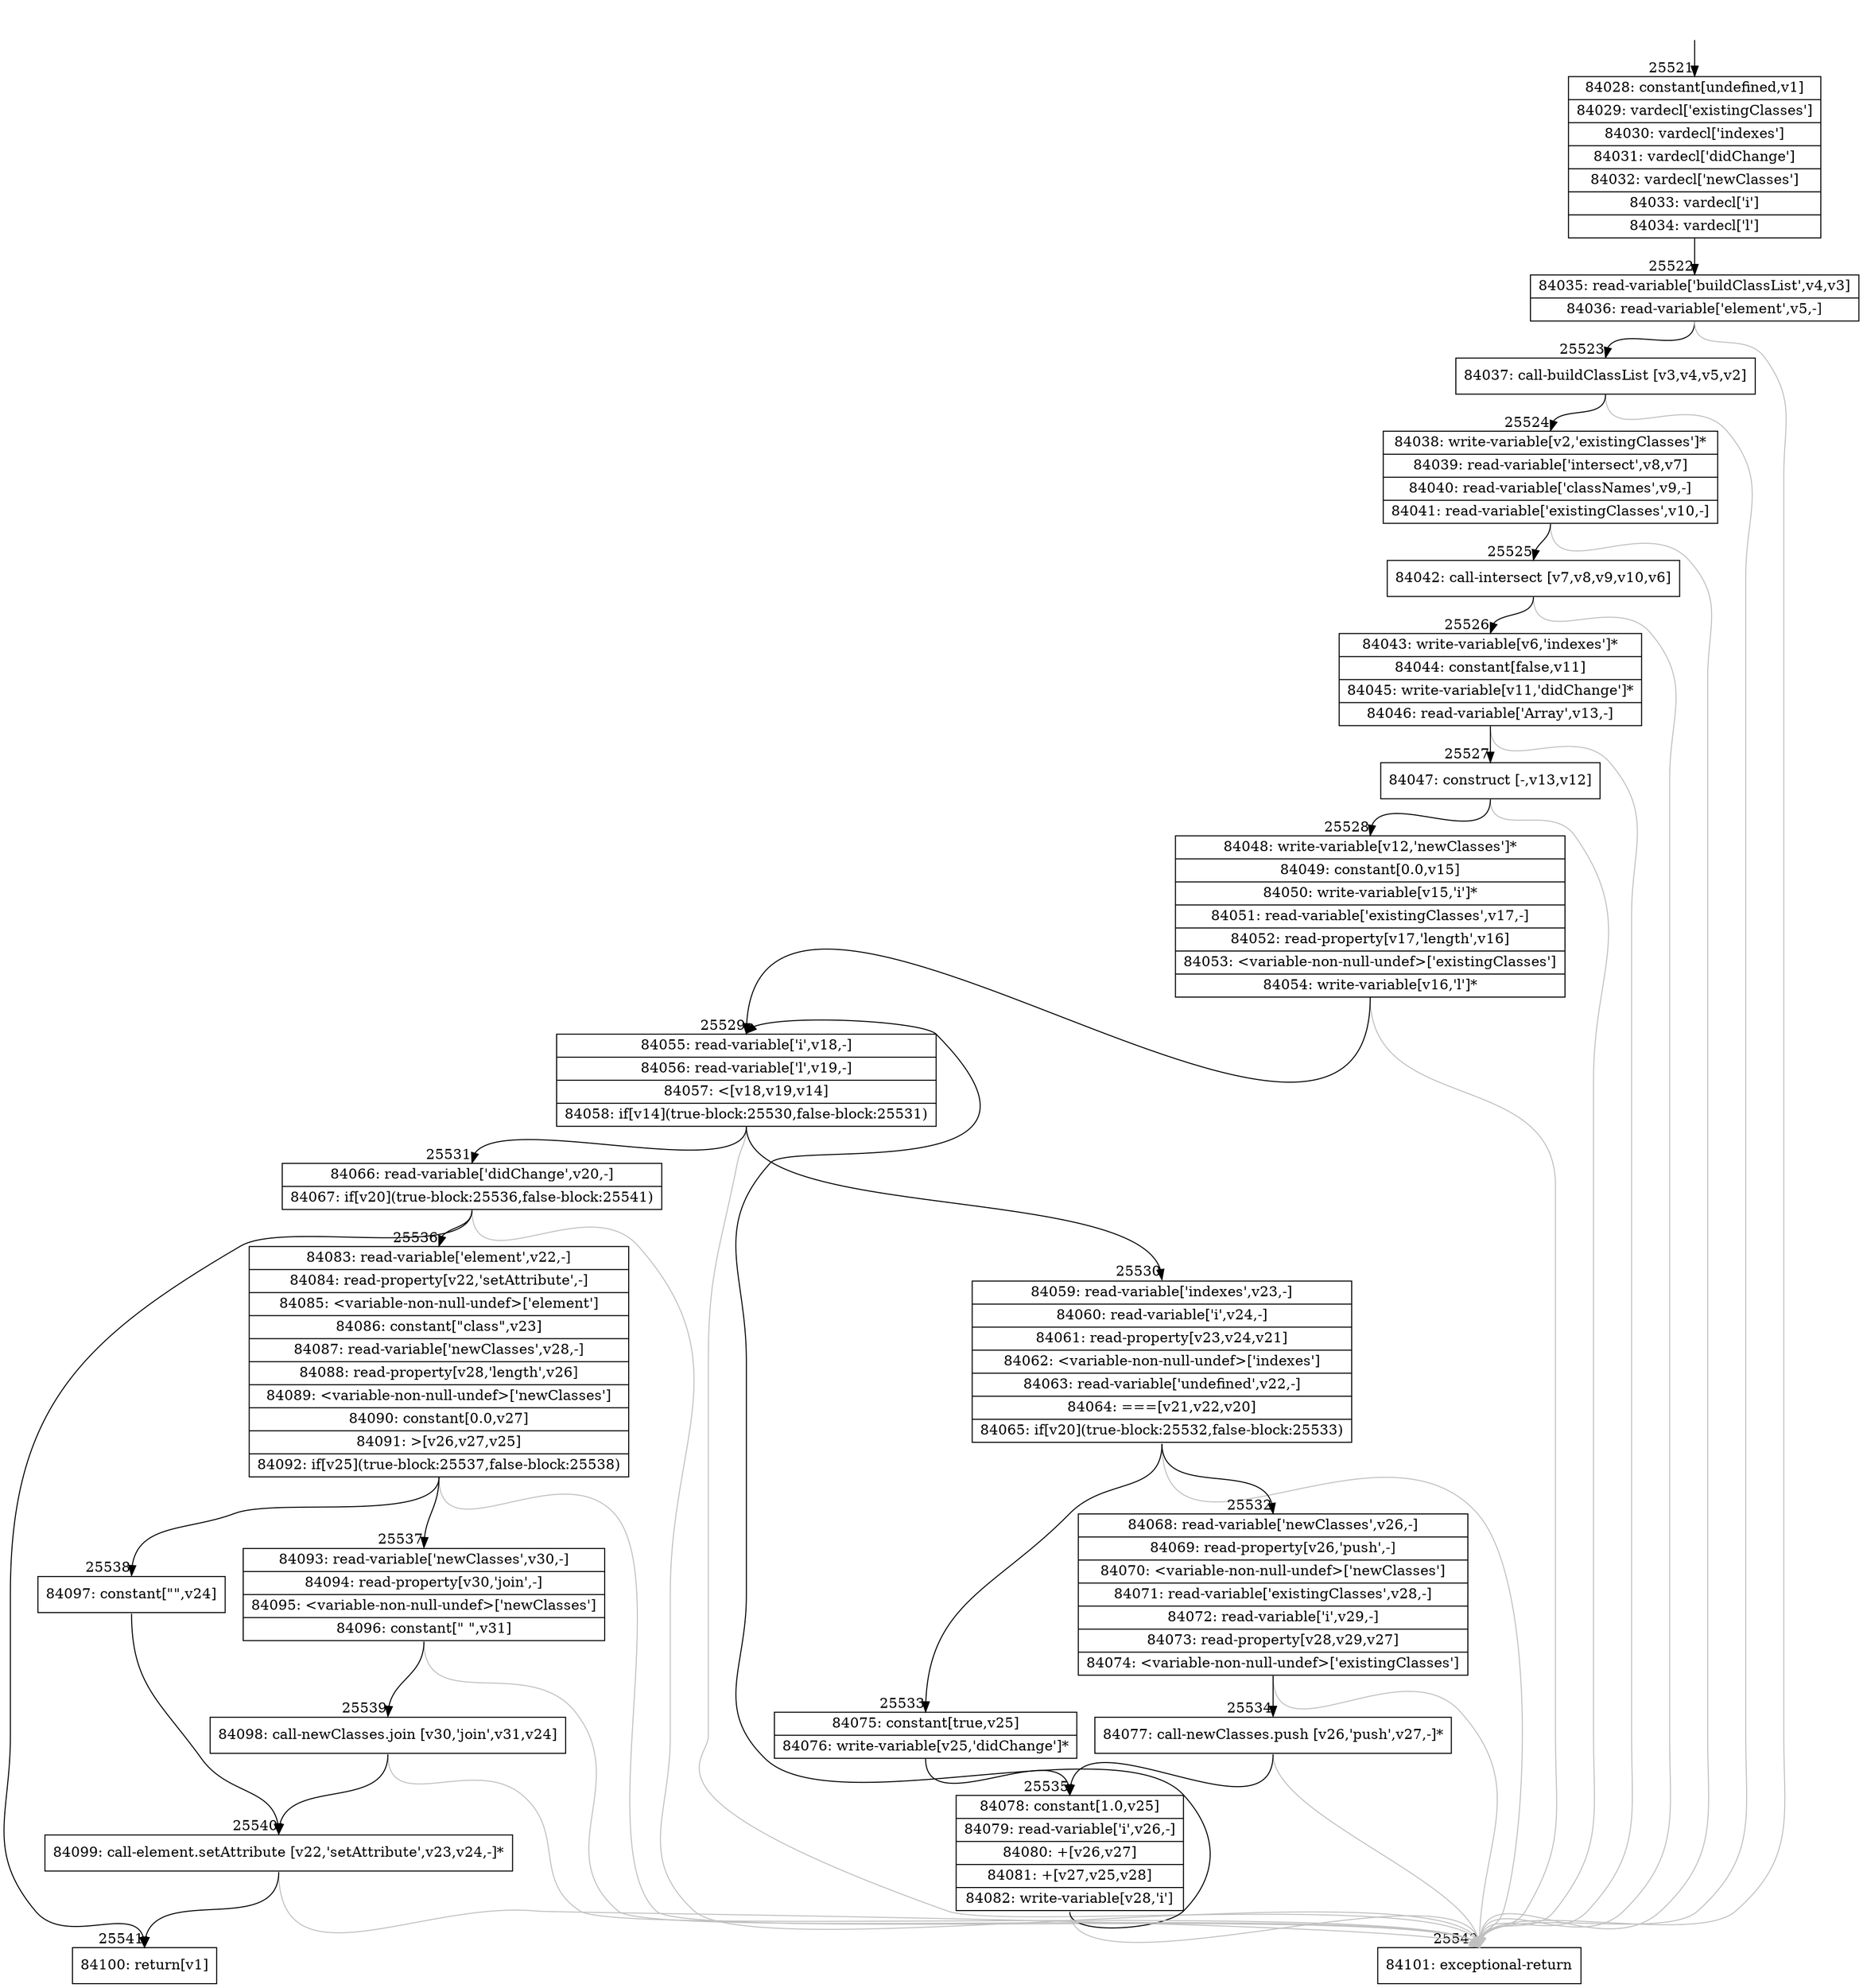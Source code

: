 digraph {
rankdir="TD"
BB_entry2238[shape=none,label=""];
BB_entry2238 -> BB25521 [tailport=s, headport=n, headlabel="    25521"]
BB25521 [shape=record label="{84028: constant[undefined,v1]|84029: vardecl['existingClasses']|84030: vardecl['indexes']|84031: vardecl['didChange']|84032: vardecl['newClasses']|84033: vardecl['i']|84034: vardecl['l']}" ] 
BB25521 -> BB25522 [tailport=s, headport=n, headlabel="      25522"]
BB25522 [shape=record label="{84035: read-variable['buildClassList',v4,v3]|84036: read-variable['element',v5,-]}" ] 
BB25522 -> BB25523 [tailport=s, headport=n, headlabel="      25523"]
BB25522 -> BB25542 [tailport=s, headport=n, color=gray, headlabel="      25542"]
BB25523 [shape=record label="{84037: call-buildClassList [v3,v4,v5,v2]}" ] 
BB25523 -> BB25524 [tailport=s, headport=n, headlabel="      25524"]
BB25523 -> BB25542 [tailport=s, headport=n, color=gray]
BB25524 [shape=record label="{84038: write-variable[v2,'existingClasses']*|84039: read-variable['intersect',v8,v7]|84040: read-variable['classNames',v9,-]|84041: read-variable['existingClasses',v10,-]}" ] 
BB25524 -> BB25525 [tailport=s, headport=n, headlabel="      25525"]
BB25524 -> BB25542 [tailport=s, headport=n, color=gray]
BB25525 [shape=record label="{84042: call-intersect [v7,v8,v9,v10,v6]}" ] 
BB25525 -> BB25526 [tailport=s, headport=n, headlabel="      25526"]
BB25525 -> BB25542 [tailport=s, headport=n, color=gray]
BB25526 [shape=record label="{84043: write-variable[v6,'indexes']*|84044: constant[false,v11]|84045: write-variable[v11,'didChange']*|84046: read-variable['Array',v13,-]}" ] 
BB25526 -> BB25527 [tailport=s, headport=n, headlabel="      25527"]
BB25526 -> BB25542 [tailport=s, headport=n, color=gray]
BB25527 [shape=record label="{84047: construct [-,v13,v12]}" ] 
BB25527 -> BB25528 [tailport=s, headport=n, headlabel="      25528"]
BB25527 -> BB25542 [tailport=s, headport=n, color=gray]
BB25528 [shape=record label="{84048: write-variable[v12,'newClasses']*|84049: constant[0.0,v15]|84050: write-variable[v15,'i']*|84051: read-variable['existingClasses',v17,-]|84052: read-property[v17,'length',v16]|84053: \<variable-non-null-undef\>['existingClasses']|84054: write-variable[v16,'l']*}" ] 
BB25528 -> BB25529 [tailport=s, headport=n, headlabel="      25529"]
BB25528 -> BB25542 [tailport=s, headport=n, color=gray]
BB25529 [shape=record label="{84055: read-variable['i',v18,-]|84056: read-variable['l',v19,-]|84057: \<[v18,v19,v14]|84058: if[v14](true-block:25530,false-block:25531)}" ] 
BB25529 -> BB25530 [tailport=s, headport=n, headlabel="      25530"]
BB25529 -> BB25531 [tailport=s, headport=n, headlabel="      25531"]
BB25529 -> BB25542 [tailport=s, headport=n, color=gray]
BB25530 [shape=record label="{84059: read-variable['indexes',v23,-]|84060: read-variable['i',v24,-]|84061: read-property[v23,v24,v21]|84062: \<variable-non-null-undef\>['indexes']|84063: read-variable['undefined',v22,-]|84064: ===[v21,v22,v20]|84065: if[v20](true-block:25532,false-block:25533)}" ] 
BB25530 -> BB25532 [tailport=s, headport=n, headlabel="      25532"]
BB25530 -> BB25533 [tailport=s, headport=n, headlabel="      25533"]
BB25530 -> BB25542 [tailport=s, headport=n, color=gray]
BB25531 [shape=record label="{84066: read-variable['didChange',v20,-]|84067: if[v20](true-block:25536,false-block:25541)}" ] 
BB25531 -> BB25536 [tailport=s, headport=n, headlabel="      25536"]
BB25531 -> BB25541 [tailport=s, headport=n, headlabel="      25541"]
BB25531 -> BB25542 [tailport=s, headport=n, color=gray]
BB25532 [shape=record label="{84068: read-variable['newClasses',v26,-]|84069: read-property[v26,'push',-]|84070: \<variable-non-null-undef\>['newClasses']|84071: read-variable['existingClasses',v28,-]|84072: read-variable['i',v29,-]|84073: read-property[v28,v29,v27]|84074: \<variable-non-null-undef\>['existingClasses']}" ] 
BB25532 -> BB25534 [tailport=s, headport=n, headlabel="      25534"]
BB25532 -> BB25542 [tailport=s, headport=n, color=gray]
BB25533 [shape=record label="{84075: constant[true,v25]|84076: write-variable[v25,'didChange']*}" ] 
BB25533 -> BB25535 [tailport=s, headport=n, headlabel="      25535"]
BB25534 [shape=record label="{84077: call-newClasses.push [v26,'push',v27,-]*}" ] 
BB25534 -> BB25535 [tailport=s, headport=n]
BB25534 -> BB25542 [tailport=s, headport=n, color=gray]
BB25535 [shape=record label="{84078: constant[1.0,v25]|84079: read-variable['i',v26,-]|84080: +[v26,v27]|84081: +[v27,v25,v28]|84082: write-variable[v28,'i']}" ] 
BB25535 -> BB25529 [tailport=s, headport=n]
BB25535 -> BB25542 [tailport=s, headport=n, color=gray]
BB25536 [shape=record label="{84083: read-variable['element',v22,-]|84084: read-property[v22,'setAttribute',-]|84085: \<variable-non-null-undef\>['element']|84086: constant[\"class\",v23]|84087: read-variable['newClasses',v28,-]|84088: read-property[v28,'length',v26]|84089: \<variable-non-null-undef\>['newClasses']|84090: constant[0.0,v27]|84091: \>[v26,v27,v25]|84092: if[v25](true-block:25537,false-block:25538)}" ] 
BB25536 -> BB25537 [tailport=s, headport=n, headlabel="      25537"]
BB25536 -> BB25538 [tailport=s, headport=n, headlabel="      25538"]
BB25536 -> BB25542 [tailport=s, headport=n, color=gray]
BB25537 [shape=record label="{84093: read-variable['newClasses',v30,-]|84094: read-property[v30,'join',-]|84095: \<variable-non-null-undef\>['newClasses']|84096: constant[\" \",v31]}" ] 
BB25537 -> BB25539 [tailport=s, headport=n, headlabel="      25539"]
BB25537 -> BB25542 [tailport=s, headport=n, color=gray]
BB25538 [shape=record label="{84097: constant[\"\",v24]}" ] 
BB25538 -> BB25540 [tailport=s, headport=n, headlabel="      25540"]
BB25539 [shape=record label="{84098: call-newClasses.join [v30,'join',v31,v24]}" ] 
BB25539 -> BB25540 [tailport=s, headport=n]
BB25539 -> BB25542 [tailport=s, headport=n, color=gray]
BB25540 [shape=record label="{84099: call-element.setAttribute [v22,'setAttribute',v23,v24,-]*}" ] 
BB25540 -> BB25541 [tailport=s, headport=n]
BB25540 -> BB25542 [tailport=s, headport=n, color=gray]
BB25541 [shape=record label="{84100: return[v1]}" ] 
BB25542 [shape=record label="{84101: exceptional-return}" ] 
//#$~ 47111
}
